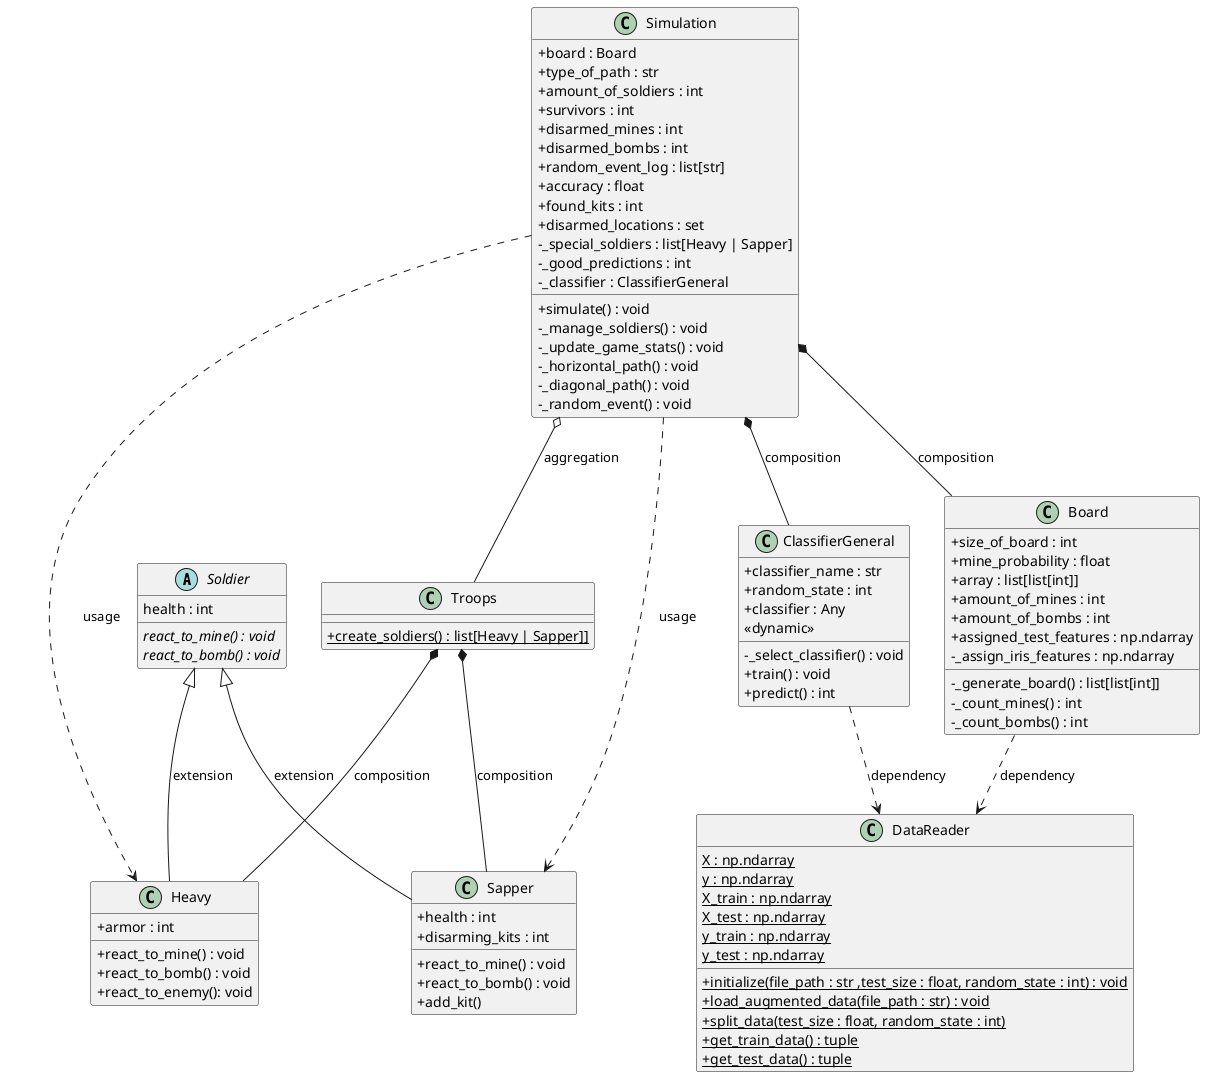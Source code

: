 @startuml
'https://plantuml.com/class-diagram
skinparam classAttributeIconSize 0

abstract class Soldier {
{abstract} react_to_mine() : void
{abstract} react_to_bomb() : void
health : int
}

class DataReader {
{static} X : np.ndarray
{static} y : np.ndarray
{static} X_train : np.ndarray
{static} X_test : np.ndarray
{static} y_train : np.ndarray
{static} y_test : np.ndarray
{static} +initialize(file_path : str ,test_size : float, random_state : int) : void
{static} +load_augmented_data(file_path : str) : void
{static} +split_data(test_size : float, random_state : int)
{static} +get_train_data() : tuple
{static} +get_test_data() : tuple
}

class Sapper {
+react_to_mine() : void
+react_to_bomb() : void
+add_kit()
+health : int
+disarming_kits : int
}

class Heavy {
+react_to_mine() : void
+react_to_bomb() : void
+react_to_enemy(): void
+armor : int
}

class Troops {
{static} +create_soldiers() : list[Heavy | Sapper]]
}

class ClassifierGeneral {
+classifier_name : str
+random_state : int
+classifier : Any
<<dynamic>>
-_select_classifier() : void
+train() : void
+predict() : int
}

class Board {
+size_of_board : int
+mine_probability : float
+array : list[list[int]]
+amount_of_mines : int
+amount_of_bombs : int
+assigned_test_features : np.ndarray
-_generate_board() : list[list[int]]
-_count_mines() : int
-_count_bombs() : int
-_assign_iris_features : np.ndarray

}

class Simulation {
+board : Board
+type_of_path : str
+amount_of_soldiers : int
+survivors : int
+disarmed_mines : int
+disarmed_bombs : int
+random_event_log : list[str]
+accuracy : float
+found_kits : int
+disarmed_locations : set
-_special_soldiers : list[Heavy | Sapper]
-_good_predictions : int
-_classifier : ClassifierGeneral
+simulate() : void
-_manage_soldiers() : void
-_update_game_stats() : void
-_horizontal_path() : void
-_diagonal_path() : void
-_random_event() : void

}

Soldier <|-- Heavy : extension
Soldier <|-- Sapper : extension
Troops *-- Heavy : composition
Troops *-- Sapper : composition
Simulation *-- Board : composition
Simulation *-- ClassifierGeneral : composition
Simulation o-- Troops : aggregation
Simulation ..> Heavy : usage
Simulation ..> Sapper : usage
Board ..> DataReader : dependency
ClassifierGeneral ..> DataReader : dependency


@enduml
